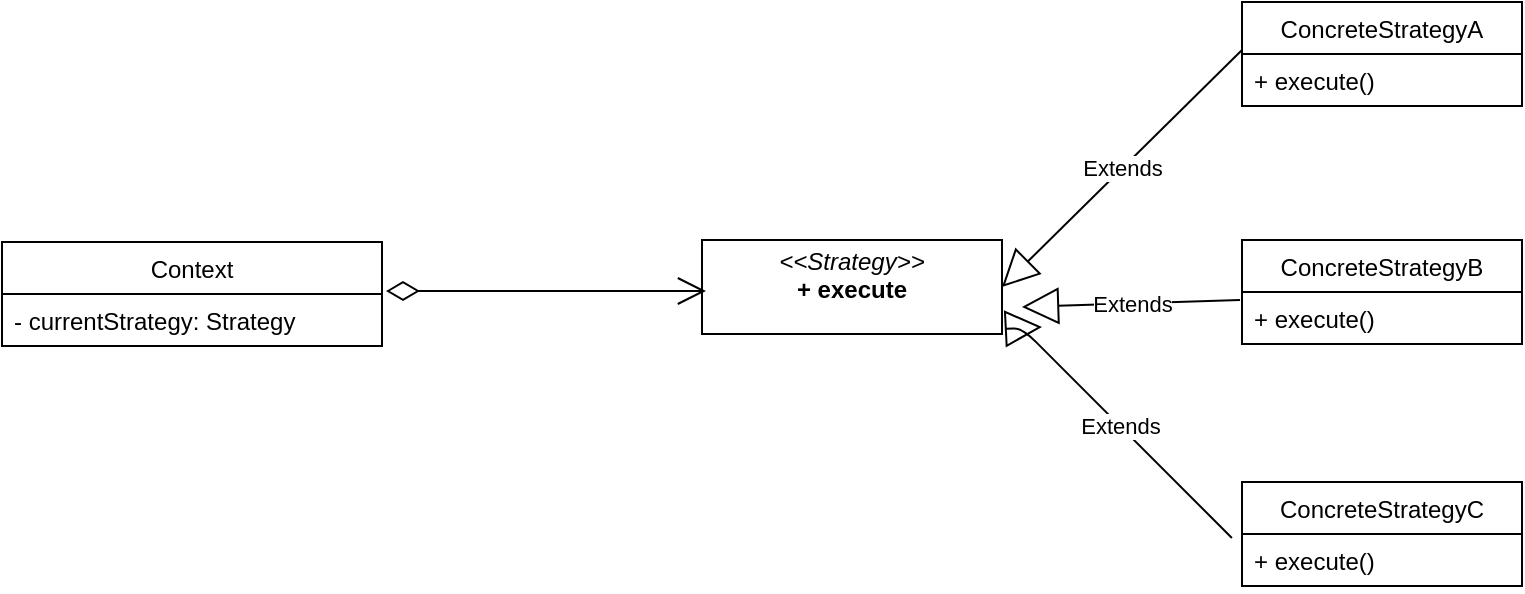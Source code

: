 <mxfile version="11.1.4" type="device"><diagram id="kiM7PhIZdNQDVUMtNFlH" name="Page-1"><mxGraphModel dx="868" dy="506" grid="1" gridSize="10" guides="1" tooltips="1" connect="1" arrows="1" fold="1" page="1" pageScale="1" pageWidth="850" pageHeight="1100" math="0" shadow="0"><root><mxCell id="0"/><mxCell id="1" parent="0"/><mxCell id="913ElWifJt8OJusIWhCd-6" value="Context" style="swimlane;fontStyle=0;childLayout=stackLayout;horizontal=1;startSize=26;fillColor=none;horizontalStack=0;resizeParent=1;resizeParentMax=0;resizeLast=0;collapsible=1;marginBottom=0;" parent="1" vertex="1"><mxGeometry x="20" y="160" width="190" height="52" as="geometry"/></mxCell><mxCell id="913ElWifJt8OJusIWhCd-7" value="- currentStrategy: Strategy" style="text;strokeColor=none;fillColor=none;align=left;verticalAlign=top;spacingLeft=4;spacingRight=4;overflow=hidden;rotatable=0;points=[[0,0.5],[1,0.5]];portConstraint=eastwest;" parent="913ElWifJt8OJusIWhCd-6" vertex="1"><mxGeometry y="26" width="190" height="26" as="geometry"/></mxCell><mxCell id="913ElWifJt8OJusIWhCd-14" value="ConcreteStrategyC" style="swimlane;fontStyle=0;childLayout=stackLayout;horizontal=1;startSize=26;fillColor=none;horizontalStack=0;resizeParent=1;resizeParentMax=0;resizeLast=0;collapsible=1;marginBottom=0;" parent="1" vertex="1"><mxGeometry x="640" y="280" width="140" height="52" as="geometry"/></mxCell><mxCell id="913ElWifJt8OJusIWhCd-15" value="+ execute()" style="text;strokeColor=none;fillColor=none;align=left;verticalAlign=top;spacingLeft=4;spacingRight=4;overflow=hidden;rotatable=0;points=[[0,0.5],[1,0.5]];portConstraint=eastwest;" parent="913ElWifJt8OJusIWhCd-14" vertex="1"><mxGeometry y="26" width="140" height="26" as="geometry"/></mxCell><mxCell id="913ElWifJt8OJusIWhCd-18" value="ConcreteStrategyB" style="swimlane;fontStyle=0;childLayout=stackLayout;horizontal=1;startSize=26;fillColor=none;horizontalStack=0;resizeParent=1;resizeParentMax=0;resizeLast=0;collapsible=1;marginBottom=0;" parent="1" vertex="1"><mxGeometry x="640" y="159" width="140" height="52" as="geometry"/></mxCell><mxCell id="913ElWifJt8OJusIWhCd-19" value="+ execute()" style="text;strokeColor=none;fillColor=none;align=left;verticalAlign=top;spacingLeft=4;spacingRight=4;overflow=hidden;rotatable=0;points=[[0,0.5],[1,0.5]];portConstraint=eastwest;" parent="913ElWifJt8OJusIWhCd-18" vertex="1"><mxGeometry y="26" width="140" height="26" as="geometry"/></mxCell><mxCell id="913ElWifJt8OJusIWhCd-22" value="ConcreteStrategyA" style="swimlane;fontStyle=0;childLayout=stackLayout;horizontal=1;startSize=26;fillColor=none;horizontalStack=0;resizeParent=1;resizeParentMax=0;resizeLast=0;collapsible=1;marginBottom=0;" parent="1" vertex="1"><mxGeometry x="640" y="40" width="140" height="52" as="geometry"/></mxCell><mxCell id="913ElWifJt8OJusIWhCd-23" value="+ execute()" style="text;strokeColor=none;fillColor=none;align=left;verticalAlign=top;spacingLeft=4;spacingRight=4;overflow=hidden;rotatable=0;points=[[0,0.5],[1,0.5]];portConstraint=eastwest;" parent="913ElWifJt8OJusIWhCd-22" vertex="1"><mxGeometry y="26" width="140" height="26" as="geometry"/></mxCell><mxCell id="913ElWifJt8OJusIWhCd-26" value="&lt;p style=&quot;margin: 0px ; margin-top: 4px ; text-align: center&quot;&gt;&lt;i&gt;&amp;lt;&amp;lt;Strategy&amp;gt;&amp;gt;&lt;/i&gt;&lt;br&gt;&lt;b&gt;+ execute&lt;/b&gt;&lt;/p&gt;&lt;p style=&quot;margin: 0px ; margin-left: 4px&quot;&gt;&lt;br&gt;&lt;/p&gt;" style="verticalAlign=top;align=left;overflow=fill;fontSize=12;fontFamily=Helvetica;html=1;" parent="1" vertex="1"><mxGeometry x="370" y="159" width="150" height="47" as="geometry"/></mxCell><mxCell id="913ElWifJt8OJusIWhCd-29" value="Extends" style="endArrow=block;endSize=16;endFill=0;html=1;exitX=0;exitY=-0.077;exitDx=0;exitDy=0;exitPerimeter=0;entryX=1;entryY=0.5;entryDx=0;entryDy=0;" parent="1" source="913ElWifJt8OJusIWhCd-23" target="913ElWifJt8OJusIWhCd-26" edge="1"><mxGeometry width="160" relative="1" as="geometry"><mxPoint x="610" y="79" as="sourcePoint"/><mxPoint x="530" y="130.5" as="targetPoint"/></mxGeometry></mxCell><mxCell id="913ElWifJt8OJusIWhCd-33" value="Extends" style="endArrow=block;endSize=16;endFill=0;html=1;exitX=-0.007;exitY=0.154;exitDx=0;exitDy=0;exitPerimeter=0;entryX=1;entryY=0.5;entryDx=0;entryDy=0;" parent="1" source="913ElWifJt8OJusIWhCd-19" edge="1"><mxGeometry width="160" relative="1" as="geometry"><mxPoint x="650" y="73.998" as="sourcePoint"/><mxPoint x="530" y="192.5" as="targetPoint"/></mxGeometry></mxCell><mxCell id="913ElWifJt8OJusIWhCd-34" value="Extends" style="endArrow=block;endSize=16;endFill=0;html=1;exitX=-0.036;exitY=0.077;exitDx=0;exitDy=0;exitPerimeter=0;entryX=1;entryY=0.5;entryDx=0;entryDy=0;" parent="1" source="913ElWifJt8OJusIWhCd-15" edge="1"><mxGeometry width="160" relative="1" as="geometry"><mxPoint x="660" y="83.998" as="sourcePoint"/><mxPoint x="540" y="202.5" as="targetPoint"/><Array as="points"><mxPoint x="530" y="203"/></Array></mxGeometry></mxCell><mxCell id="913ElWifJt8OJusIWhCd-35" value="" style="endArrow=open;html=1;endSize=12;startArrow=diamondThin;startSize=14;startFill=0;edgeStyle=orthogonalEdgeStyle;" parent="1" edge="1"><mxGeometry x="-0.025" y="-95" relative="1" as="geometry"><mxPoint x="212" y="184.5" as="sourcePoint"/><mxPoint x="372" y="184.5" as="targetPoint"/><mxPoint y="1" as="offset"/></mxGeometry></mxCell><mxCell id="913ElWifJt8OJusIWhCd-36" value="" style="resizable=0;html=1;align=left;verticalAlign=top;labelBackgroundColor=#ffffff;fontSize=10;" parent="913ElWifJt8OJusIWhCd-35" connectable="0" vertex="1"><mxGeometry x="-1" relative="1" as="geometry"/></mxCell><mxCell id="913ElWifJt8OJusIWhCd-37" value="" style="resizable=0;html=1;align=right;verticalAlign=top;labelBackgroundColor=#ffffff;fontSize=10;" parent="913ElWifJt8OJusIWhCd-35" connectable="0" vertex="1"><mxGeometry x="1" relative="1" as="geometry"/></mxCell></root></mxGraphModel></diagram></mxfile>